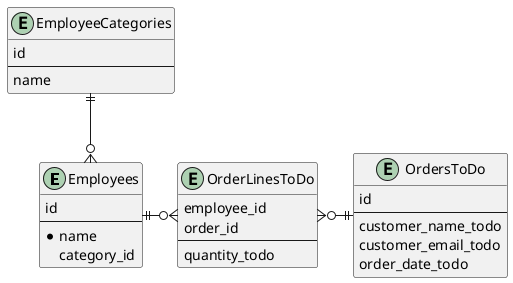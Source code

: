 @startuml

entity Employees {
    id
    --
    * name
    category_id
}

entity EmployeeCategories {
    id
    --
    name
}

entity OrdersToDo {
    id
    --
    customer_name_todo
    customer_email_todo
    order_date_todo
}

entity OrderLinesToDo {
    employee_id
    order_id
    --
    quantity_todo
 }

EmployeeCategories ||--o{ Employees
Employees ||-o{ OrderLinesToDo
OrderLinesToDo }o-|| OrdersToDo
@enduml